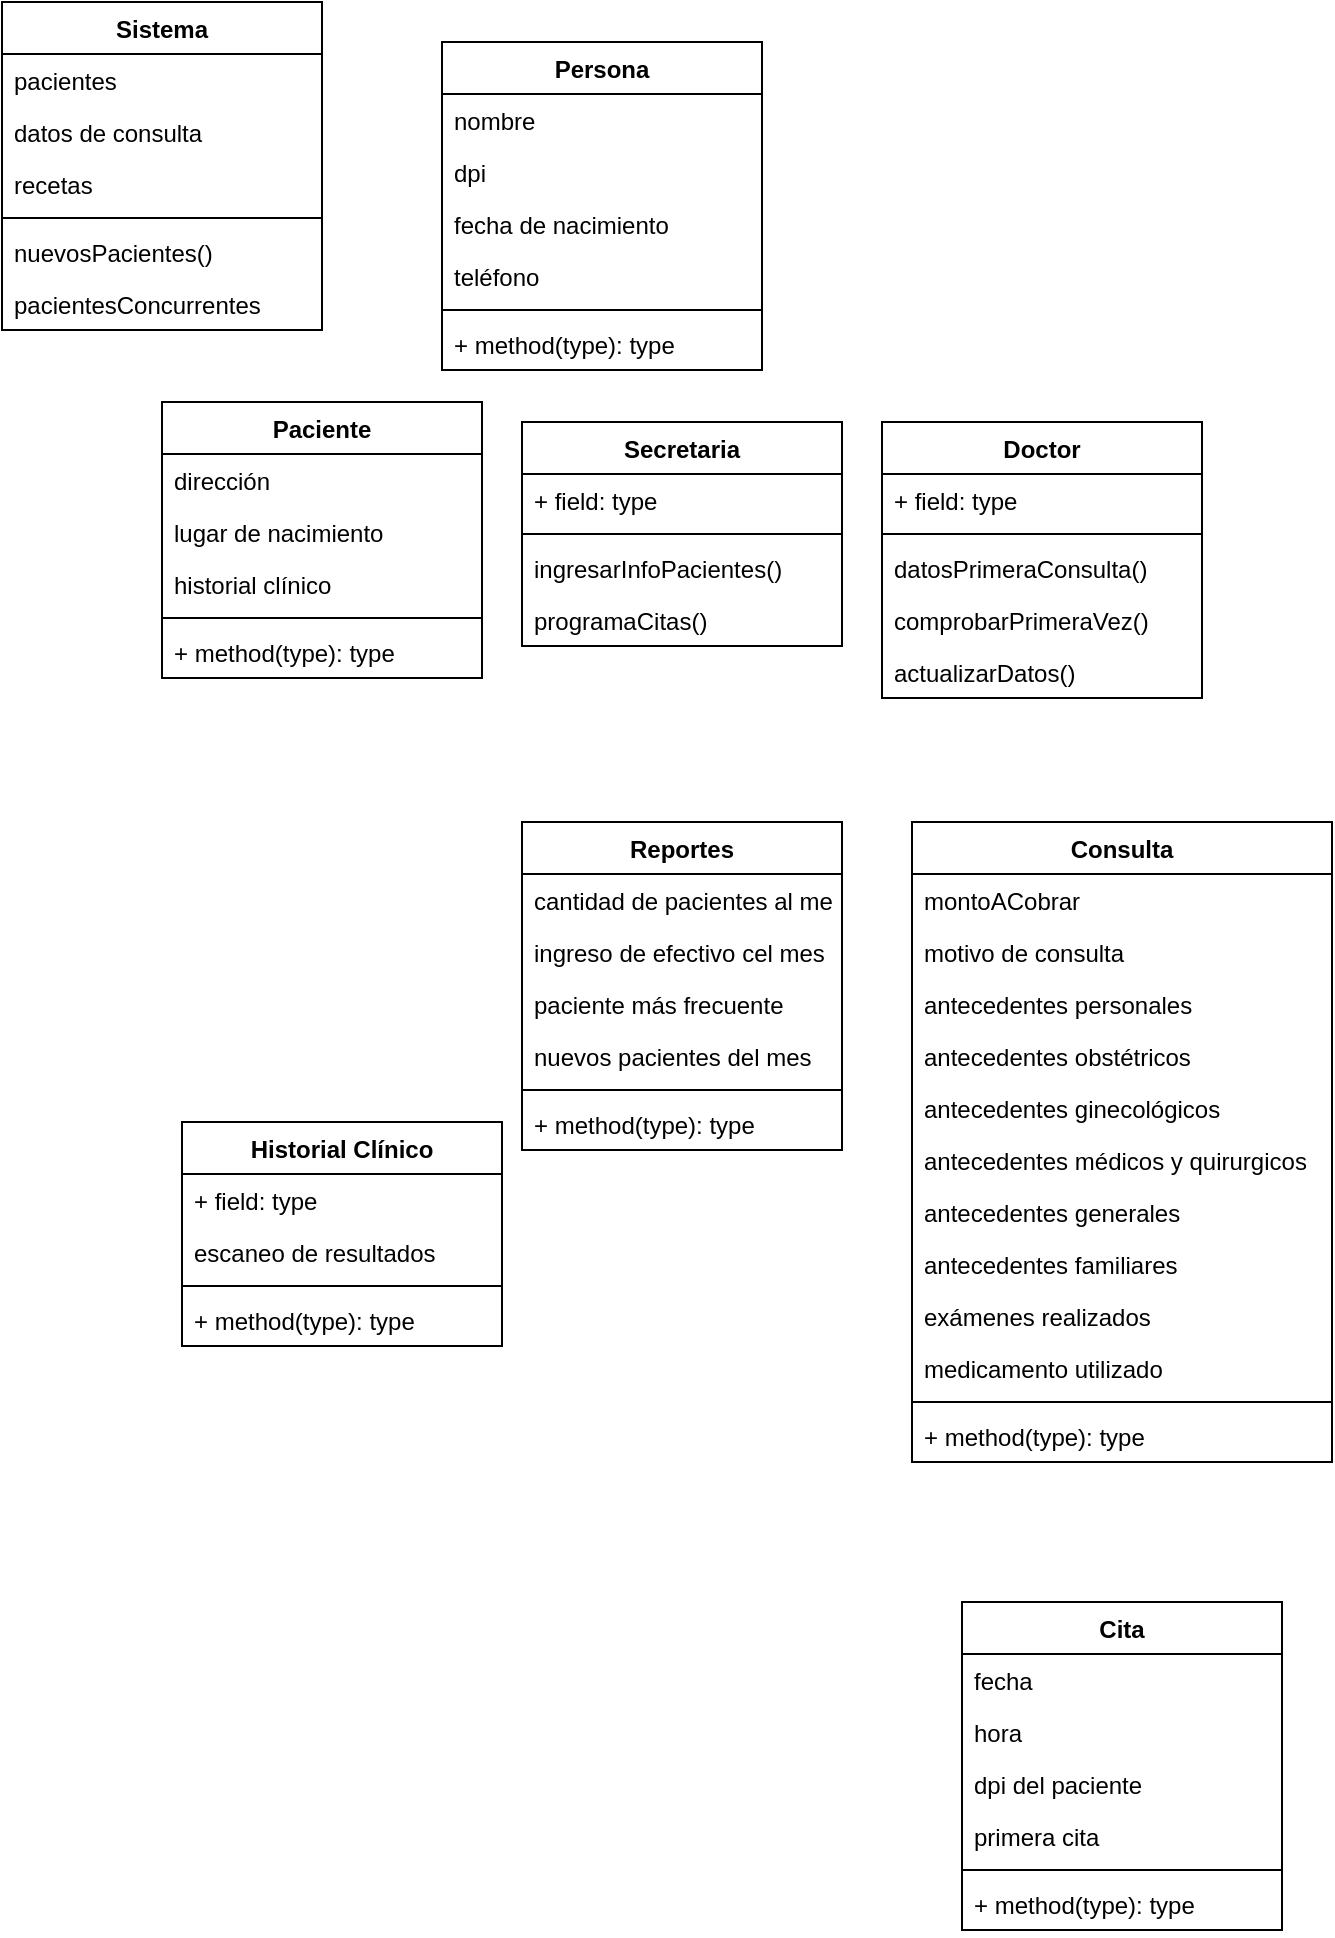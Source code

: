 <mxfile version="17.1.4" type="github">
  <diagram id="NU7XsaEUqlEqbhf0lE5d" name="Page-1">
    <mxGraphModel dx="789" dy="2080" grid="1" gridSize="10" guides="1" tooltips="1" connect="1" arrows="1" fold="1" page="1" pageScale="1" pageWidth="1390" pageHeight="980" math="0" shadow="0">
      <root>
        <mxCell id="0" />
        <mxCell id="1" parent="0" />
        <mxCell id="qIFj5bCFdVShRzZvZpv5-1" value="Paciente" style="swimlane;fontStyle=1;align=center;verticalAlign=top;childLayout=stackLayout;horizontal=1;startSize=26;horizontalStack=0;resizeParent=1;resizeParentMax=0;resizeLast=0;collapsible=1;marginBottom=0;" vertex="1" parent="1">
          <mxGeometry x="190" y="100" width="160" height="138" as="geometry" />
        </mxCell>
        <mxCell id="qIFj5bCFdVShRzZvZpv5-7" value="dirección" style="text;strokeColor=none;fillColor=none;align=left;verticalAlign=top;spacingLeft=4;spacingRight=4;overflow=hidden;rotatable=0;points=[[0,0.5],[1,0.5]];portConstraint=eastwest;" vertex="1" parent="qIFj5bCFdVShRzZvZpv5-1">
          <mxGeometry y="26" width="160" height="26" as="geometry" />
        </mxCell>
        <mxCell id="qIFj5bCFdVShRzZvZpv5-9" value="lugar de nacimiento" style="text;strokeColor=none;fillColor=none;align=left;verticalAlign=top;spacingLeft=4;spacingRight=4;overflow=hidden;rotatable=0;points=[[0,0.5],[1,0.5]];portConstraint=eastwest;" vertex="1" parent="qIFj5bCFdVShRzZvZpv5-1">
          <mxGeometry y="52" width="160" height="26" as="geometry" />
        </mxCell>
        <mxCell id="qIFj5bCFdVShRzZvZpv5-21" value="historial clínico" style="text;strokeColor=none;fillColor=none;align=left;verticalAlign=top;spacingLeft=4;spacingRight=4;overflow=hidden;rotatable=0;points=[[0,0.5],[1,0.5]];portConstraint=eastwest;" vertex="1" parent="qIFj5bCFdVShRzZvZpv5-1">
          <mxGeometry y="78" width="160" height="26" as="geometry" />
        </mxCell>
        <mxCell id="qIFj5bCFdVShRzZvZpv5-3" value="" style="line;strokeWidth=1;fillColor=none;align=left;verticalAlign=middle;spacingTop=-1;spacingLeft=3;spacingRight=3;rotatable=0;labelPosition=right;points=[];portConstraint=eastwest;" vertex="1" parent="qIFj5bCFdVShRzZvZpv5-1">
          <mxGeometry y="104" width="160" height="8" as="geometry" />
        </mxCell>
        <mxCell id="qIFj5bCFdVShRzZvZpv5-4" value="+ method(type): type" style="text;strokeColor=none;fillColor=none;align=left;verticalAlign=top;spacingLeft=4;spacingRight=4;overflow=hidden;rotatable=0;points=[[0,0.5],[1,0.5]];portConstraint=eastwest;" vertex="1" parent="qIFj5bCFdVShRzZvZpv5-1">
          <mxGeometry y="112" width="160" height="26" as="geometry" />
        </mxCell>
        <mxCell id="qIFj5bCFdVShRzZvZpv5-10" value="Cita" style="swimlane;fontStyle=1;align=center;verticalAlign=top;childLayout=stackLayout;horizontal=1;startSize=26;horizontalStack=0;resizeParent=1;resizeParentMax=0;resizeLast=0;collapsible=1;marginBottom=0;" vertex="1" parent="1">
          <mxGeometry x="590" y="700" width="160" height="164" as="geometry" />
        </mxCell>
        <mxCell id="qIFj5bCFdVShRzZvZpv5-11" value="fecha" style="text;strokeColor=none;fillColor=none;align=left;verticalAlign=top;spacingLeft=4;spacingRight=4;overflow=hidden;rotatable=0;points=[[0,0.5],[1,0.5]];portConstraint=eastwest;" vertex="1" parent="qIFj5bCFdVShRzZvZpv5-10">
          <mxGeometry y="26" width="160" height="26" as="geometry" />
        </mxCell>
        <mxCell id="qIFj5bCFdVShRzZvZpv5-14" value="hora" style="text;strokeColor=none;fillColor=none;align=left;verticalAlign=top;spacingLeft=4;spacingRight=4;overflow=hidden;rotatable=0;points=[[0,0.5],[1,0.5]];portConstraint=eastwest;" vertex="1" parent="qIFj5bCFdVShRzZvZpv5-10">
          <mxGeometry y="52" width="160" height="26" as="geometry" />
        </mxCell>
        <mxCell id="qIFj5bCFdVShRzZvZpv5-15" value="dpi del paciente" style="text;strokeColor=none;fillColor=none;align=left;verticalAlign=top;spacingLeft=4;spacingRight=4;overflow=hidden;rotatable=0;points=[[0,0.5],[1,0.5]];portConstraint=eastwest;" vertex="1" parent="qIFj5bCFdVShRzZvZpv5-10">
          <mxGeometry y="78" width="160" height="26" as="geometry" />
        </mxCell>
        <mxCell id="qIFj5bCFdVShRzZvZpv5-16" value="primera cita" style="text;strokeColor=none;fillColor=none;align=left;verticalAlign=top;spacingLeft=4;spacingRight=4;overflow=hidden;rotatable=0;points=[[0,0.5],[1,0.5]];portConstraint=eastwest;" vertex="1" parent="qIFj5bCFdVShRzZvZpv5-10">
          <mxGeometry y="104" width="160" height="26" as="geometry" />
        </mxCell>
        <mxCell id="qIFj5bCFdVShRzZvZpv5-12" value="" style="line;strokeWidth=1;fillColor=none;align=left;verticalAlign=middle;spacingTop=-1;spacingLeft=3;spacingRight=3;rotatable=0;labelPosition=right;points=[];portConstraint=eastwest;" vertex="1" parent="qIFj5bCFdVShRzZvZpv5-10">
          <mxGeometry y="130" width="160" height="8" as="geometry" />
        </mxCell>
        <mxCell id="qIFj5bCFdVShRzZvZpv5-13" value="+ method(type): type" style="text;strokeColor=none;fillColor=none;align=left;verticalAlign=top;spacingLeft=4;spacingRight=4;overflow=hidden;rotatable=0;points=[[0,0.5],[1,0.5]];portConstraint=eastwest;" vertex="1" parent="qIFj5bCFdVShRzZvZpv5-10">
          <mxGeometry y="138" width="160" height="26" as="geometry" />
        </mxCell>
        <mxCell id="qIFj5bCFdVShRzZvZpv5-17" value="Sistema" style="swimlane;fontStyle=1;align=center;verticalAlign=top;childLayout=stackLayout;horizontal=1;startSize=26;horizontalStack=0;resizeParent=1;resizeParentMax=0;resizeLast=0;collapsible=1;marginBottom=0;" vertex="1" parent="1">
          <mxGeometry x="110" y="-100" width="160" height="164" as="geometry" />
        </mxCell>
        <mxCell id="qIFj5bCFdVShRzZvZpv5-18" value="pacientes" style="text;strokeColor=none;fillColor=none;align=left;verticalAlign=top;spacingLeft=4;spacingRight=4;overflow=hidden;rotatable=0;points=[[0,0.5],[1,0.5]];portConstraint=eastwest;" vertex="1" parent="qIFj5bCFdVShRzZvZpv5-17">
          <mxGeometry y="26" width="160" height="26" as="geometry" />
        </mxCell>
        <mxCell id="qIFj5bCFdVShRzZvZpv5-22" value="datos de consulta" style="text;strokeColor=none;fillColor=none;align=left;verticalAlign=top;spacingLeft=4;spacingRight=4;overflow=hidden;rotatable=0;points=[[0,0.5],[1,0.5]];portConstraint=eastwest;" vertex="1" parent="qIFj5bCFdVShRzZvZpv5-17">
          <mxGeometry y="52" width="160" height="26" as="geometry" />
        </mxCell>
        <mxCell id="qIFj5bCFdVShRzZvZpv5-23" value="recetas" style="text;strokeColor=none;fillColor=none;align=left;verticalAlign=top;spacingLeft=4;spacingRight=4;overflow=hidden;rotatable=0;points=[[0,0.5],[1,0.5]];portConstraint=eastwest;" vertex="1" parent="qIFj5bCFdVShRzZvZpv5-17">
          <mxGeometry y="78" width="160" height="26" as="geometry" />
        </mxCell>
        <mxCell id="qIFj5bCFdVShRzZvZpv5-19" value="" style="line;strokeWidth=1;fillColor=none;align=left;verticalAlign=middle;spacingTop=-1;spacingLeft=3;spacingRight=3;rotatable=0;labelPosition=right;points=[];portConstraint=eastwest;" vertex="1" parent="qIFj5bCFdVShRzZvZpv5-17">
          <mxGeometry y="104" width="160" height="8" as="geometry" />
        </mxCell>
        <mxCell id="qIFj5bCFdVShRzZvZpv5-20" value="nuevosPacientes()" style="text;strokeColor=none;fillColor=none;align=left;verticalAlign=top;spacingLeft=4;spacingRight=4;overflow=hidden;rotatable=0;points=[[0,0.5],[1,0.5]];portConstraint=eastwest;" vertex="1" parent="qIFj5bCFdVShRzZvZpv5-17">
          <mxGeometry y="112" width="160" height="26" as="geometry" />
        </mxCell>
        <mxCell id="qIFj5bCFdVShRzZvZpv5-65" value="pacientesConcurrentes" style="text;strokeColor=none;fillColor=none;align=left;verticalAlign=top;spacingLeft=4;spacingRight=4;overflow=hidden;rotatable=0;points=[[0,0.5],[1,0.5]];portConstraint=eastwest;" vertex="1" parent="qIFj5bCFdVShRzZvZpv5-17">
          <mxGeometry y="138" width="160" height="26" as="geometry" />
        </mxCell>
        <mxCell id="qIFj5bCFdVShRzZvZpv5-24" value="Historial Clínico" style="swimlane;fontStyle=1;align=center;verticalAlign=top;childLayout=stackLayout;horizontal=1;startSize=26;horizontalStack=0;resizeParent=1;resizeParentMax=0;resizeLast=0;collapsible=1;marginBottom=0;" vertex="1" parent="1">
          <mxGeometry x="200" y="460" width="160" height="112" as="geometry" />
        </mxCell>
        <mxCell id="qIFj5bCFdVShRzZvZpv5-25" value="+ field: type" style="text;strokeColor=none;fillColor=none;align=left;verticalAlign=top;spacingLeft=4;spacingRight=4;overflow=hidden;rotatable=0;points=[[0,0.5],[1,0.5]];portConstraint=eastwest;" vertex="1" parent="qIFj5bCFdVShRzZvZpv5-24">
          <mxGeometry y="26" width="160" height="26" as="geometry" />
        </mxCell>
        <mxCell id="qIFj5bCFdVShRzZvZpv5-29" value="escaneo de resultados" style="text;strokeColor=none;fillColor=none;align=left;verticalAlign=top;spacingLeft=4;spacingRight=4;overflow=hidden;rotatable=0;points=[[0,0.5],[1,0.5]];portConstraint=eastwest;" vertex="1" parent="qIFj5bCFdVShRzZvZpv5-24">
          <mxGeometry y="52" width="160" height="26" as="geometry" />
        </mxCell>
        <mxCell id="qIFj5bCFdVShRzZvZpv5-26" value="" style="line;strokeWidth=1;fillColor=none;align=left;verticalAlign=middle;spacingTop=-1;spacingLeft=3;spacingRight=3;rotatable=0;labelPosition=right;points=[];portConstraint=eastwest;" vertex="1" parent="qIFj5bCFdVShRzZvZpv5-24">
          <mxGeometry y="78" width="160" height="8" as="geometry" />
        </mxCell>
        <mxCell id="qIFj5bCFdVShRzZvZpv5-27" value="+ method(type): type" style="text;strokeColor=none;fillColor=none;align=left;verticalAlign=top;spacingLeft=4;spacingRight=4;overflow=hidden;rotatable=0;points=[[0,0.5],[1,0.5]];portConstraint=eastwest;" vertex="1" parent="qIFj5bCFdVShRzZvZpv5-24">
          <mxGeometry y="86" width="160" height="26" as="geometry" />
        </mxCell>
        <mxCell id="qIFj5bCFdVShRzZvZpv5-30" value="Consulta" style="swimlane;fontStyle=1;align=center;verticalAlign=top;childLayout=stackLayout;horizontal=1;startSize=26;horizontalStack=0;resizeParent=1;resizeParentMax=0;resizeLast=0;collapsible=1;marginBottom=0;" vertex="1" parent="1">
          <mxGeometry x="565" y="310" width="210" height="320" as="geometry" />
        </mxCell>
        <mxCell id="qIFj5bCFdVShRzZvZpv5-31" value="montoACobrar" style="text;strokeColor=none;fillColor=none;align=left;verticalAlign=top;spacingLeft=4;spacingRight=4;overflow=hidden;rotatable=0;points=[[0,0.5],[1,0.5]];portConstraint=eastwest;" vertex="1" parent="qIFj5bCFdVShRzZvZpv5-30">
          <mxGeometry y="26" width="210" height="26" as="geometry" />
        </mxCell>
        <mxCell id="qIFj5bCFdVShRzZvZpv5-49" value="motivo de consulta" style="text;strokeColor=none;fillColor=none;align=left;verticalAlign=top;spacingLeft=4;spacingRight=4;overflow=hidden;rotatable=0;points=[[0,0.5],[1,0.5]];portConstraint=eastwest;" vertex="1" parent="qIFj5bCFdVShRzZvZpv5-30">
          <mxGeometry y="52" width="210" height="26" as="geometry" />
        </mxCell>
        <mxCell id="qIFj5bCFdVShRzZvZpv5-50" value="antecedentes personales" style="text;strokeColor=none;fillColor=none;align=left;verticalAlign=top;spacingLeft=4;spacingRight=4;overflow=hidden;rotatable=0;points=[[0,0.5],[1,0.5]];portConstraint=eastwest;" vertex="1" parent="qIFj5bCFdVShRzZvZpv5-30">
          <mxGeometry y="78" width="210" height="26" as="geometry" />
        </mxCell>
        <mxCell id="qIFj5bCFdVShRzZvZpv5-51" value="antecedentes obstétricos" style="text;strokeColor=none;fillColor=none;align=left;verticalAlign=top;spacingLeft=4;spacingRight=4;overflow=hidden;rotatable=0;points=[[0,0.5],[1,0.5]];portConstraint=eastwest;" vertex="1" parent="qIFj5bCFdVShRzZvZpv5-30">
          <mxGeometry y="104" width="210" height="26" as="geometry" />
        </mxCell>
        <mxCell id="qIFj5bCFdVShRzZvZpv5-52" value="antecedentes ginecológicos" style="text;strokeColor=none;fillColor=none;align=left;verticalAlign=top;spacingLeft=4;spacingRight=4;overflow=hidden;rotatable=0;points=[[0,0.5],[1,0.5]];portConstraint=eastwest;" vertex="1" parent="qIFj5bCFdVShRzZvZpv5-30">
          <mxGeometry y="130" width="210" height="26" as="geometry" />
        </mxCell>
        <mxCell id="qIFj5bCFdVShRzZvZpv5-53" value="antecedentes médicos y quirurgicos" style="text;strokeColor=none;fillColor=none;align=left;verticalAlign=top;spacingLeft=4;spacingRight=4;overflow=hidden;rotatable=0;points=[[0,0.5],[1,0.5]];portConstraint=eastwest;" vertex="1" parent="qIFj5bCFdVShRzZvZpv5-30">
          <mxGeometry y="156" width="210" height="26" as="geometry" />
        </mxCell>
        <mxCell id="qIFj5bCFdVShRzZvZpv5-54" value="antecedentes generales" style="text;strokeColor=none;fillColor=none;align=left;verticalAlign=top;spacingLeft=4;spacingRight=4;overflow=hidden;rotatable=0;points=[[0,0.5],[1,0.5]];portConstraint=eastwest;" vertex="1" parent="qIFj5bCFdVShRzZvZpv5-30">
          <mxGeometry y="182" width="210" height="26" as="geometry" />
        </mxCell>
        <mxCell id="qIFj5bCFdVShRzZvZpv5-55" value="antecedentes familiares" style="text;strokeColor=none;fillColor=none;align=left;verticalAlign=top;spacingLeft=4;spacingRight=4;overflow=hidden;rotatable=0;points=[[0,0.5],[1,0.5]];portConstraint=eastwest;" vertex="1" parent="qIFj5bCFdVShRzZvZpv5-30">
          <mxGeometry y="208" width="210" height="26" as="geometry" />
        </mxCell>
        <mxCell id="qIFj5bCFdVShRzZvZpv5-56" value="exámenes realizados" style="text;strokeColor=none;fillColor=none;align=left;verticalAlign=top;spacingLeft=4;spacingRight=4;overflow=hidden;rotatable=0;points=[[0,0.5],[1,0.5]];portConstraint=eastwest;" vertex="1" parent="qIFj5bCFdVShRzZvZpv5-30">
          <mxGeometry y="234" width="210" height="26" as="geometry" />
        </mxCell>
        <mxCell id="qIFj5bCFdVShRzZvZpv5-57" value="medicamento utilizado" style="text;strokeColor=none;fillColor=none;align=left;verticalAlign=top;spacingLeft=4;spacingRight=4;overflow=hidden;rotatable=0;points=[[0,0.5],[1,0.5]];portConstraint=eastwest;" vertex="1" parent="qIFj5bCFdVShRzZvZpv5-30">
          <mxGeometry y="260" width="210" height="26" as="geometry" />
        </mxCell>
        <mxCell id="qIFj5bCFdVShRzZvZpv5-32" value="" style="line;strokeWidth=1;fillColor=none;align=left;verticalAlign=middle;spacingTop=-1;spacingLeft=3;spacingRight=3;rotatable=0;labelPosition=right;points=[];portConstraint=eastwest;" vertex="1" parent="qIFj5bCFdVShRzZvZpv5-30">
          <mxGeometry y="286" width="210" height="8" as="geometry" />
        </mxCell>
        <mxCell id="qIFj5bCFdVShRzZvZpv5-33" value="+ method(type): type" style="text;strokeColor=none;fillColor=none;align=left;verticalAlign=top;spacingLeft=4;spacingRight=4;overflow=hidden;rotatable=0;points=[[0,0.5],[1,0.5]];portConstraint=eastwest;" vertex="1" parent="qIFj5bCFdVShRzZvZpv5-30">
          <mxGeometry y="294" width="210" height="26" as="geometry" />
        </mxCell>
        <mxCell id="qIFj5bCFdVShRzZvZpv5-34" value="Persona" style="swimlane;fontStyle=1;align=center;verticalAlign=top;childLayout=stackLayout;horizontal=1;startSize=26;horizontalStack=0;resizeParent=1;resizeParentMax=0;resizeLast=0;collapsible=1;marginBottom=0;" vertex="1" parent="1">
          <mxGeometry x="330" y="-80" width="160" height="164" as="geometry" />
        </mxCell>
        <mxCell id="qIFj5bCFdVShRzZvZpv5-2" value="nombre" style="text;strokeColor=none;fillColor=none;align=left;verticalAlign=top;spacingLeft=4;spacingRight=4;overflow=hidden;rotatable=0;points=[[0,0.5],[1,0.5]];portConstraint=eastwest;" vertex="1" parent="qIFj5bCFdVShRzZvZpv5-34">
          <mxGeometry y="26" width="160" height="26" as="geometry" />
        </mxCell>
        <mxCell id="qIFj5bCFdVShRzZvZpv5-5" value="dpi" style="text;strokeColor=none;fillColor=none;align=left;verticalAlign=top;spacingLeft=4;spacingRight=4;overflow=hidden;rotatable=0;points=[[0,0.5],[1,0.5]];portConstraint=eastwest;" vertex="1" parent="qIFj5bCFdVShRzZvZpv5-34">
          <mxGeometry y="52" width="160" height="26" as="geometry" />
        </mxCell>
        <mxCell id="qIFj5bCFdVShRzZvZpv5-6" value="fecha de nacimiento" style="text;strokeColor=none;fillColor=none;align=left;verticalAlign=top;spacingLeft=4;spacingRight=4;overflow=hidden;rotatable=0;points=[[0,0.5],[1,0.5]];portConstraint=eastwest;" vertex="1" parent="qIFj5bCFdVShRzZvZpv5-34">
          <mxGeometry y="78" width="160" height="26" as="geometry" />
        </mxCell>
        <mxCell id="qIFj5bCFdVShRzZvZpv5-8" value="teléfono" style="text;strokeColor=none;fillColor=none;align=left;verticalAlign=top;spacingLeft=4;spacingRight=4;overflow=hidden;rotatable=0;points=[[0,0.5],[1,0.5]];portConstraint=eastwest;" vertex="1" parent="qIFj5bCFdVShRzZvZpv5-34">
          <mxGeometry y="104" width="160" height="26" as="geometry" />
        </mxCell>
        <mxCell id="qIFj5bCFdVShRzZvZpv5-36" value="" style="line;strokeWidth=1;fillColor=none;align=left;verticalAlign=middle;spacingTop=-1;spacingLeft=3;spacingRight=3;rotatable=0;labelPosition=right;points=[];portConstraint=eastwest;" vertex="1" parent="qIFj5bCFdVShRzZvZpv5-34">
          <mxGeometry y="130" width="160" height="8" as="geometry" />
        </mxCell>
        <mxCell id="qIFj5bCFdVShRzZvZpv5-37" value="+ method(type): type" style="text;strokeColor=none;fillColor=none;align=left;verticalAlign=top;spacingLeft=4;spacingRight=4;overflow=hidden;rotatable=0;points=[[0,0.5],[1,0.5]];portConstraint=eastwest;" vertex="1" parent="qIFj5bCFdVShRzZvZpv5-34">
          <mxGeometry y="138" width="160" height="26" as="geometry" />
        </mxCell>
        <mxCell id="qIFj5bCFdVShRzZvZpv5-38" value="Secretaria" style="swimlane;fontStyle=1;align=center;verticalAlign=top;childLayout=stackLayout;horizontal=1;startSize=26;horizontalStack=0;resizeParent=1;resizeParentMax=0;resizeLast=0;collapsible=1;marginBottom=0;" vertex="1" parent="1">
          <mxGeometry x="370" y="110" width="160" height="112" as="geometry" />
        </mxCell>
        <mxCell id="qIFj5bCFdVShRzZvZpv5-39" value="+ field: type" style="text;strokeColor=none;fillColor=none;align=left;verticalAlign=top;spacingLeft=4;spacingRight=4;overflow=hidden;rotatable=0;points=[[0,0.5],[1,0.5]];portConstraint=eastwest;" vertex="1" parent="qIFj5bCFdVShRzZvZpv5-38">
          <mxGeometry y="26" width="160" height="26" as="geometry" />
        </mxCell>
        <mxCell id="qIFj5bCFdVShRzZvZpv5-40" value="" style="line;strokeWidth=1;fillColor=none;align=left;verticalAlign=middle;spacingTop=-1;spacingLeft=3;spacingRight=3;rotatable=0;labelPosition=right;points=[];portConstraint=eastwest;" vertex="1" parent="qIFj5bCFdVShRzZvZpv5-38">
          <mxGeometry y="52" width="160" height="8" as="geometry" />
        </mxCell>
        <mxCell id="qIFj5bCFdVShRzZvZpv5-42" value="ingresarInfoPacientes()" style="text;strokeColor=none;fillColor=none;align=left;verticalAlign=top;spacingLeft=4;spacingRight=4;overflow=hidden;rotatable=0;points=[[0,0.5],[1,0.5]];portConstraint=eastwest;" vertex="1" parent="qIFj5bCFdVShRzZvZpv5-38">
          <mxGeometry y="60" width="160" height="26" as="geometry" />
        </mxCell>
        <mxCell id="qIFj5bCFdVShRzZvZpv5-43" value="programaCitas()" style="text;strokeColor=none;fillColor=none;align=left;verticalAlign=top;spacingLeft=4;spacingRight=4;overflow=hidden;rotatable=0;points=[[0,0.5],[1,0.5]];portConstraint=eastwest;" vertex="1" parent="qIFj5bCFdVShRzZvZpv5-38">
          <mxGeometry y="86" width="160" height="26" as="geometry" />
        </mxCell>
        <mxCell id="qIFj5bCFdVShRzZvZpv5-44" value="Doctor" style="swimlane;fontStyle=1;align=center;verticalAlign=top;childLayout=stackLayout;horizontal=1;startSize=26;horizontalStack=0;resizeParent=1;resizeParentMax=0;resizeLast=0;collapsible=1;marginBottom=0;" vertex="1" parent="1">
          <mxGeometry x="550" y="110" width="160" height="138" as="geometry" />
        </mxCell>
        <mxCell id="qIFj5bCFdVShRzZvZpv5-45" value="+ field: type" style="text;strokeColor=none;fillColor=none;align=left;verticalAlign=top;spacingLeft=4;spacingRight=4;overflow=hidden;rotatable=0;points=[[0,0.5],[1,0.5]];portConstraint=eastwest;" vertex="1" parent="qIFj5bCFdVShRzZvZpv5-44">
          <mxGeometry y="26" width="160" height="26" as="geometry" />
        </mxCell>
        <mxCell id="qIFj5bCFdVShRzZvZpv5-46" value="" style="line;strokeWidth=1;fillColor=none;align=left;verticalAlign=middle;spacingTop=-1;spacingLeft=3;spacingRight=3;rotatable=0;labelPosition=right;points=[];portConstraint=eastwest;" vertex="1" parent="qIFj5bCFdVShRzZvZpv5-44">
          <mxGeometry y="52" width="160" height="8" as="geometry" />
        </mxCell>
        <mxCell id="qIFj5bCFdVShRzZvZpv5-47" value="datosPrimeraConsulta()" style="text;strokeColor=none;fillColor=none;align=left;verticalAlign=top;spacingLeft=4;spacingRight=4;overflow=hidden;rotatable=0;points=[[0,0.5],[1,0.5]];portConstraint=eastwest;" vertex="1" parent="qIFj5bCFdVShRzZvZpv5-44">
          <mxGeometry y="60" width="160" height="26" as="geometry" />
        </mxCell>
        <mxCell id="qIFj5bCFdVShRzZvZpv5-48" value="comprobarPrimeraVez()" style="text;strokeColor=none;fillColor=none;align=left;verticalAlign=top;spacingLeft=4;spacingRight=4;overflow=hidden;rotatable=0;points=[[0,0.5],[1,0.5]];portConstraint=eastwest;" vertex="1" parent="qIFj5bCFdVShRzZvZpv5-44">
          <mxGeometry y="86" width="160" height="26" as="geometry" />
        </mxCell>
        <mxCell id="qIFj5bCFdVShRzZvZpv5-66" value="actualizarDatos()" style="text;strokeColor=none;fillColor=none;align=left;verticalAlign=top;spacingLeft=4;spacingRight=4;overflow=hidden;rotatable=0;points=[[0,0.5],[1,0.5]];portConstraint=eastwest;" vertex="1" parent="qIFj5bCFdVShRzZvZpv5-44">
          <mxGeometry y="112" width="160" height="26" as="geometry" />
        </mxCell>
        <mxCell id="qIFj5bCFdVShRzZvZpv5-58" value="Reportes" style="swimlane;fontStyle=1;align=center;verticalAlign=top;childLayout=stackLayout;horizontal=1;startSize=26;horizontalStack=0;resizeParent=1;resizeParentMax=0;resizeLast=0;collapsible=1;marginBottom=0;" vertex="1" parent="1">
          <mxGeometry x="370" y="310" width="160" height="164" as="geometry" />
        </mxCell>
        <mxCell id="qIFj5bCFdVShRzZvZpv5-59" value="cantidad de pacientes al mes" style="text;strokeColor=none;fillColor=none;align=left;verticalAlign=top;spacingLeft=4;spacingRight=4;overflow=hidden;rotatable=0;points=[[0,0.5],[1,0.5]];portConstraint=eastwest;" vertex="1" parent="qIFj5bCFdVShRzZvZpv5-58">
          <mxGeometry y="26" width="160" height="26" as="geometry" />
        </mxCell>
        <mxCell id="qIFj5bCFdVShRzZvZpv5-62" value="ingreso de efectivo cel mes" style="text;strokeColor=none;fillColor=none;align=left;verticalAlign=top;spacingLeft=4;spacingRight=4;overflow=hidden;rotatable=0;points=[[0,0.5],[1,0.5]];portConstraint=eastwest;" vertex="1" parent="qIFj5bCFdVShRzZvZpv5-58">
          <mxGeometry y="52" width="160" height="26" as="geometry" />
        </mxCell>
        <mxCell id="qIFj5bCFdVShRzZvZpv5-63" value="paciente más frecuente" style="text;strokeColor=none;fillColor=none;align=left;verticalAlign=top;spacingLeft=4;spacingRight=4;overflow=hidden;rotatable=0;points=[[0,0.5],[1,0.5]];portConstraint=eastwest;" vertex="1" parent="qIFj5bCFdVShRzZvZpv5-58">
          <mxGeometry y="78" width="160" height="26" as="geometry" />
        </mxCell>
        <mxCell id="qIFj5bCFdVShRzZvZpv5-64" value="nuevos pacientes del mes" style="text;strokeColor=none;fillColor=none;align=left;verticalAlign=top;spacingLeft=4;spacingRight=4;overflow=hidden;rotatable=0;points=[[0,0.5],[1,0.5]];portConstraint=eastwest;" vertex="1" parent="qIFj5bCFdVShRzZvZpv5-58">
          <mxGeometry y="104" width="160" height="26" as="geometry" />
        </mxCell>
        <mxCell id="qIFj5bCFdVShRzZvZpv5-60" value="" style="line;strokeWidth=1;fillColor=none;align=left;verticalAlign=middle;spacingTop=-1;spacingLeft=3;spacingRight=3;rotatable=0;labelPosition=right;points=[];portConstraint=eastwest;" vertex="1" parent="qIFj5bCFdVShRzZvZpv5-58">
          <mxGeometry y="130" width="160" height="8" as="geometry" />
        </mxCell>
        <mxCell id="qIFj5bCFdVShRzZvZpv5-61" value="+ method(type): type" style="text;strokeColor=none;fillColor=none;align=left;verticalAlign=top;spacingLeft=4;spacingRight=4;overflow=hidden;rotatable=0;points=[[0,0.5],[1,0.5]];portConstraint=eastwest;" vertex="1" parent="qIFj5bCFdVShRzZvZpv5-58">
          <mxGeometry y="138" width="160" height="26" as="geometry" />
        </mxCell>
      </root>
    </mxGraphModel>
  </diagram>
</mxfile>
